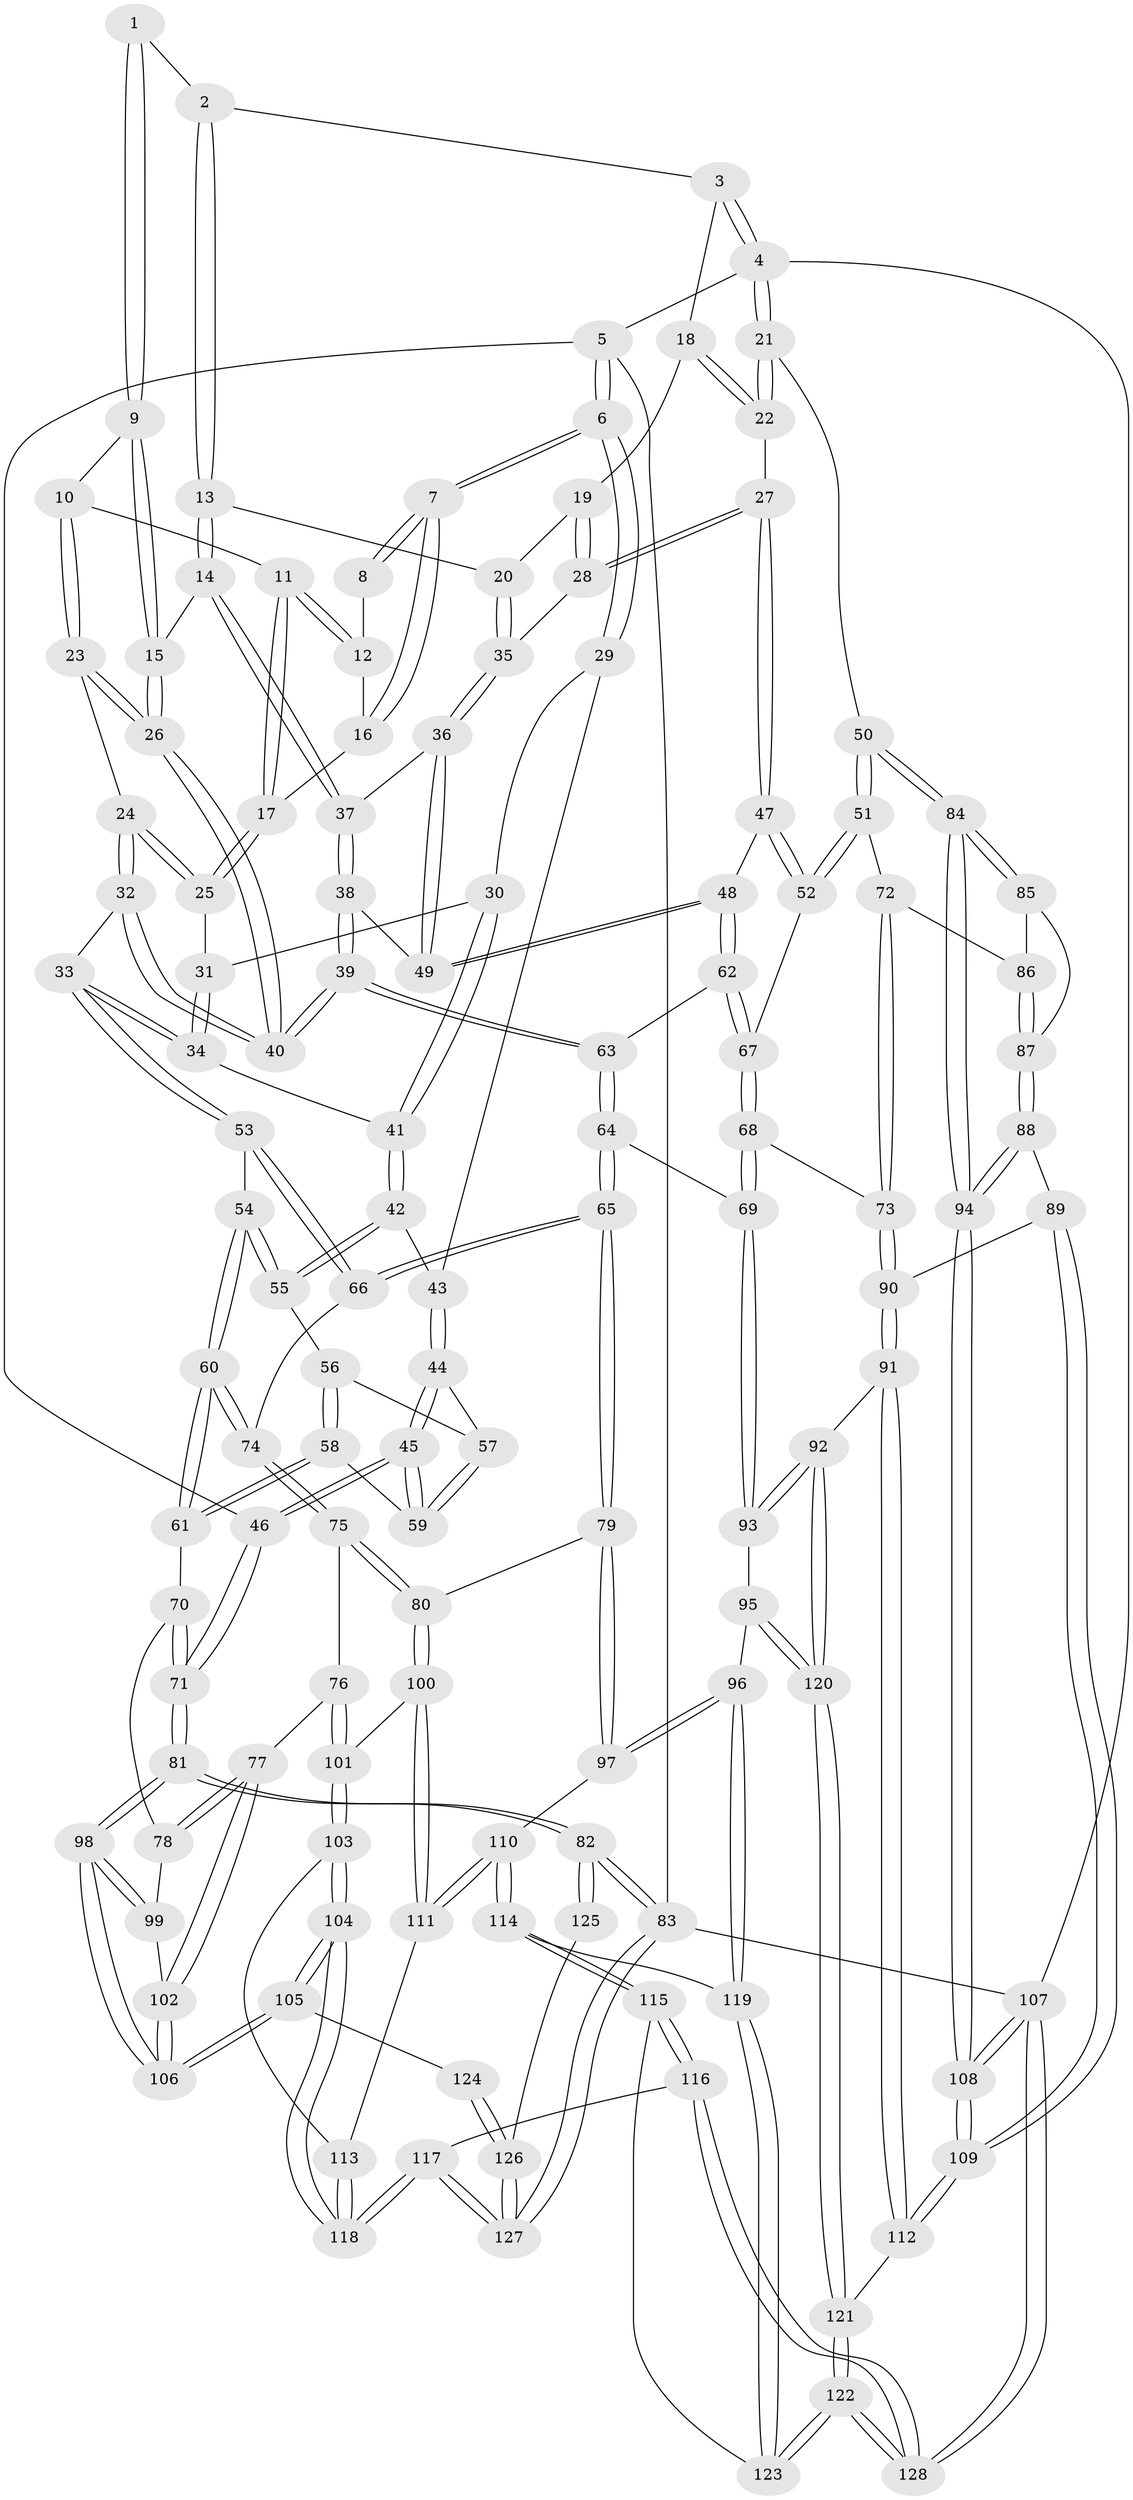 // coarse degree distribution, {4: 0.3815789473684211, 3: 0.09210526315789473, 8: 0.013157894736842105, 5: 0.4342105263157895, 2: 0.013157894736842105, 7: 0.02631578947368421, 6: 0.039473684210526314}
// Generated by graph-tools (version 1.1) at 2025/05/03/04/25 22:05:07]
// undirected, 128 vertices, 317 edges
graph export_dot {
graph [start="1"]
  node [color=gray90,style=filled];
  1 [pos="+0.5182617795886442+0"];
  2 [pos="+0.5735289047462253+0"];
  3 [pos="+1+0"];
  4 [pos="+1+0"];
  5 [pos="+0+0"];
  6 [pos="+0+0"];
  7 [pos="+0+0"];
  8 [pos="+0.291579949890935+0"];
  9 [pos="+0.48494724626412955+0.015834170881441248"];
  10 [pos="+0.41565891157026097+0.07477814340007354"];
  11 [pos="+0.3807443911496292+0.06620001157528405"];
  12 [pos="+0.3250609723358686+0"];
  13 [pos="+0.6552667651271711+0.1296299876094493"];
  14 [pos="+0.6498585507896405+0.1332908437471686"];
  15 [pos="+0.5892963611522651+0.14160760531091254"];
  16 [pos="+0.28400918862019003+0.05485240371904444"];
  17 [pos="+0.2764412870563932+0.12088884446406797"];
  18 [pos="+0.8885978933874312+0"];
  19 [pos="+0.8532413466049888+0"];
  20 [pos="+0.6887908792368429+0.12423688153373233"];
  21 [pos="+1+0.26805545256812446"];
  22 [pos="+0.9940235829588957+0.2552124818683227"];
  23 [pos="+0.41726315750902443+0.08616995252796744"];
  24 [pos="+0.359123952898408+0.1943387140430894"];
  25 [pos="+0.26767802214834235+0.13195541220857535"];
  26 [pos="+0.5044369115083759+0.21708344475540708"];
  27 [pos="+0.9113957900386895+0.25373138054532557"];
  28 [pos="+0.8891109659334585+0.23477081757831952"];
  29 [pos="+0.03546959457468468+0.05120341771867428"];
  30 [pos="+0.14943578500685026+0.12797849355292495"];
  31 [pos="+0.25850234500593594+0.13429928400933636"];
  32 [pos="+0.41098471176697526+0.28715639405651694"];
  33 [pos="+0.32013750707495175+0.327318708780418"];
  34 [pos="+0.27847513219391234+0.3102360662154872"];
  35 [pos="+0.7943143503360236+0.23697399483219747"];
  36 [pos="+0.7399010081475905+0.2998210507518789"];
  37 [pos="+0.6640470611513599+0.2511446818684296"];
  38 [pos="+0.5940432781614613+0.33671934950874"];
  39 [pos="+0.5255150799957744+0.37416024723093666"];
  40 [pos="+0.4665961435840884+0.29368788985341493"];
  41 [pos="+0.18604266710862913+0.30382022962459737"];
  42 [pos="+0.1736134339937704+0.3154281397416689"];
  43 [pos="+0.07312885939304713+0.2958651005756491"];
  44 [pos="+0+0.36339842289300023"];
  45 [pos="+0+0.42891361788496124"];
  46 [pos="+0+0.43405933854656287"];
  47 [pos="+0.8846327380641513+0.3199650704959159"];
  48 [pos="+0.7580291698409382+0.3845847166768352"];
  49 [pos="+0.7379078458941081+0.3396991604913851"];
  50 [pos="+1+0.5540426135695463"];
  51 [pos="+1+0.5430853776251057"];
  52 [pos="+0.910709075177795+0.4615931689452057"];
  53 [pos="+0.3119295632706403+0.3712684531947408"];
  54 [pos="+0.2122921395838308+0.4755886512804259"];
  55 [pos="+0.16772452404565702+0.3355158678195786"];
  56 [pos="+0.16729000052338727+0.33589868094050807"];
  57 [pos="+0.11437133447794741+0.36532347589820724"];
  58 [pos="+0.09674843182645494+0.47613879139412857"];
  59 [pos="+0.06776916444178822+0.46520102734131513"];
  60 [pos="+0.1976477894276447+0.5290766097938363"];
  61 [pos="+0.17450775278247616+0.5262163499407285"];
  62 [pos="+0.7568381041252593+0.39532572415006756"];
  63 [pos="+0.52675503599468+0.3821358808674642"];
  64 [pos="+0.5306656155885314+0.5748279699580772"];
  65 [pos="+0.5109239825950984+0.5848930710345345"];
  66 [pos="+0.39358997868038786+0.5470099886959183"];
  67 [pos="+0.7626255348733401+0.4442075868233657"];
  68 [pos="+0.6715277784484374+0.5797008784140117"];
  69 [pos="+0.5517887179331177+0.5803415304242654"];
  70 [pos="+0.15898143195983794+0.5378062724525622"];
  71 [pos="+0+0.6300715711983993"];
  72 [pos="+0.8912219964813801+0.6006993902658514"];
  73 [pos="+0.7508731955997835+0.6326180987286227"];
  74 [pos="+0.22277186195912457+0.5548584354877912"];
  75 [pos="+0.21016182146596823+0.6862945754708909"];
  76 [pos="+0.20053028913817636+0.6984768407675901"];
  77 [pos="+0.19290541853254975+0.7025939540244416"];
  78 [pos="+0.013778856036836328+0.6815061667386664"];
  79 [pos="+0.47659541217012186+0.6497237704590418"];
  80 [pos="+0.4193014474292884+0.7282406055072626"];
  81 [pos="+0+0.7047299304119645"];
  82 [pos="+0+0.7539080299959509"];
  83 [pos="+0+1"];
  84 [pos="+1+0.6610949983343424"];
  85 [pos="+0.9750386040368233+0.7050569030805455"];
  86 [pos="+0.8956256681880952+0.713431139402301"];
  87 [pos="+0.8877660847563429+0.738762414740071"];
  88 [pos="+0.8837207576060171+0.7468926941833132"];
  89 [pos="+0.836158009152368+0.7793234874280609"];
  90 [pos="+0.7796151408614785+0.7589763011837554"];
  91 [pos="+0.7348778420589148+0.8166476829185488"];
  92 [pos="+0.7238316639503107+0.8225234670815722"];
  93 [pos="+0.6169782891062073+0.7525176770449132"];
  94 [pos="+1+0.7976203066935001"];
  95 [pos="+0.5899867216411009+0.8479767637053328"];
  96 [pos="+0.5797519913059669+0.8497116707438904"];
  97 [pos="+0.5759417704186899+0.8467218027368932"];
  98 [pos="+0+0.7039349013951015"];
  99 [pos="+0.009075104004910104+0.6825070286065652"];
  100 [pos="+0.4153555797804622+0.748006358589795"];
  101 [pos="+0.2676726851291035+0.8105599054716387"];
  102 [pos="+0.1462625888094761+0.8128051028051251"];
  103 [pos="+0.24856292391575893+0.8773193068510041"];
  104 [pos="+0.2312792444606287+0.918946925667855"];
  105 [pos="+0.14840597188719443+0.8503069529030651"];
  106 [pos="+0.14524763215918898+0.8173900835351604"];
  107 [pos="+1+1"];
  108 [pos="+1+1"];
  109 [pos="+1+1"];
  110 [pos="+0.43737325731526633+0.8112203884426287"];
  111 [pos="+0.4193043648501366+0.7838568722740485"];
  112 [pos="+0.8148092957156525+0.9201826232766384"];
  113 [pos="+0.4104477318580324+0.7953776781908083"];
  114 [pos="+0.4605552018250794+0.8842941940883197"];
  115 [pos="+0.43158925225122735+1"];
  116 [pos="+0.3229938497277573+1"];
  117 [pos="+0.28659816825008333+1"];
  118 [pos="+0.2678252153012571+1"];
  119 [pos="+0.5490374453780408+0.8938405488508255"];
  120 [pos="+0.6741070370831702+0.8818912207942419"];
  121 [pos="+0.6754439984560863+0.9219179364048595"];
  122 [pos="+0.6601370567440237+1"];
  123 [pos="+0.5540241678153649+0.9305732472082932"];
  124 [pos="+0.114737624498769+0.8627705818621052"];
  125 [pos="+0.014724914506248899+0.8512082054109041"];
  126 [pos="+0.07339215387425743+0.9428937128400573"];
  127 [pos="+0.03351788536641365+1"];
  128 [pos="+0.7010452539524927+1"];
  1 -- 2;
  1 -- 9;
  1 -- 9;
  2 -- 3;
  2 -- 13;
  2 -- 13;
  3 -- 4;
  3 -- 4;
  3 -- 18;
  4 -- 5;
  4 -- 21;
  4 -- 21;
  4 -- 107;
  5 -- 6;
  5 -- 6;
  5 -- 46;
  5 -- 83;
  6 -- 7;
  6 -- 7;
  6 -- 29;
  6 -- 29;
  7 -- 8;
  7 -- 8;
  7 -- 16;
  7 -- 16;
  8 -- 12;
  9 -- 10;
  9 -- 15;
  9 -- 15;
  10 -- 11;
  10 -- 23;
  10 -- 23;
  11 -- 12;
  11 -- 12;
  11 -- 17;
  11 -- 17;
  12 -- 16;
  13 -- 14;
  13 -- 14;
  13 -- 20;
  14 -- 15;
  14 -- 37;
  14 -- 37;
  15 -- 26;
  15 -- 26;
  16 -- 17;
  17 -- 25;
  17 -- 25;
  18 -- 19;
  18 -- 22;
  18 -- 22;
  19 -- 20;
  19 -- 28;
  19 -- 28;
  20 -- 35;
  20 -- 35;
  21 -- 22;
  21 -- 22;
  21 -- 50;
  22 -- 27;
  23 -- 24;
  23 -- 26;
  23 -- 26;
  24 -- 25;
  24 -- 25;
  24 -- 32;
  24 -- 32;
  25 -- 31;
  26 -- 40;
  26 -- 40;
  27 -- 28;
  27 -- 28;
  27 -- 47;
  27 -- 47;
  28 -- 35;
  29 -- 30;
  29 -- 43;
  30 -- 31;
  30 -- 41;
  30 -- 41;
  31 -- 34;
  31 -- 34;
  32 -- 33;
  32 -- 40;
  32 -- 40;
  33 -- 34;
  33 -- 34;
  33 -- 53;
  33 -- 53;
  34 -- 41;
  35 -- 36;
  35 -- 36;
  36 -- 37;
  36 -- 49;
  36 -- 49;
  37 -- 38;
  37 -- 38;
  38 -- 39;
  38 -- 39;
  38 -- 49;
  39 -- 40;
  39 -- 40;
  39 -- 63;
  39 -- 63;
  41 -- 42;
  41 -- 42;
  42 -- 43;
  42 -- 55;
  42 -- 55;
  43 -- 44;
  43 -- 44;
  44 -- 45;
  44 -- 45;
  44 -- 57;
  45 -- 46;
  45 -- 46;
  45 -- 59;
  45 -- 59;
  46 -- 71;
  46 -- 71;
  47 -- 48;
  47 -- 52;
  47 -- 52;
  48 -- 49;
  48 -- 49;
  48 -- 62;
  48 -- 62;
  50 -- 51;
  50 -- 51;
  50 -- 84;
  50 -- 84;
  51 -- 52;
  51 -- 52;
  51 -- 72;
  52 -- 67;
  53 -- 54;
  53 -- 66;
  53 -- 66;
  54 -- 55;
  54 -- 55;
  54 -- 60;
  54 -- 60;
  55 -- 56;
  56 -- 57;
  56 -- 58;
  56 -- 58;
  57 -- 59;
  57 -- 59;
  58 -- 59;
  58 -- 61;
  58 -- 61;
  60 -- 61;
  60 -- 61;
  60 -- 74;
  60 -- 74;
  61 -- 70;
  62 -- 63;
  62 -- 67;
  62 -- 67;
  63 -- 64;
  63 -- 64;
  64 -- 65;
  64 -- 65;
  64 -- 69;
  65 -- 66;
  65 -- 66;
  65 -- 79;
  65 -- 79;
  66 -- 74;
  67 -- 68;
  67 -- 68;
  68 -- 69;
  68 -- 69;
  68 -- 73;
  69 -- 93;
  69 -- 93;
  70 -- 71;
  70 -- 71;
  70 -- 78;
  71 -- 81;
  71 -- 81;
  72 -- 73;
  72 -- 73;
  72 -- 86;
  73 -- 90;
  73 -- 90;
  74 -- 75;
  74 -- 75;
  75 -- 76;
  75 -- 80;
  75 -- 80;
  76 -- 77;
  76 -- 101;
  76 -- 101;
  77 -- 78;
  77 -- 78;
  77 -- 102;
  77 -- 102;
  78 -- 99;
  79 -- 80;
  79 -- 97;
  79 -- 97;
  80 -- 100;
  80 -- 100;
  81 -- 82;
  81 -- 82;
  81 -- 98;
  81 -- 98;
  82 -- 83;
  82 -- 83;
  82 -- 125;
  82 -- 125;
  83 -- 127;
  83 -- 127;
  83 -- 107;
  84 -- 85;
  84 -- 85;
  84 -- 94;
  84 -- 94;
  85 -- 86;
  85 -- 87;
  86 -- 87;
  86 -- 87;
  87 -- 88;
  87 -- 88;
  88 -- 89;
  88 -- 94;
  88 -- 94;
  89 -- 90;
  89 -- 109;
  89 -- 109;
  90 -- 91;
  90 -- 91;
  91 -- 92;
  91 -- 112;
  91 -- 112;
  92 -- 93;
  92 -- 93;
  92 -- 120;
  92 -- 120;
  93 -- 95;
  94 -- 108;
  94 -- 108;
  95 -- 96;
  95 -- 120;
  95 -- 120;
  96 -- 97;
  96 -- 97;
  96 -- 119;
  96 -- 119;
  97 -- 110;
  98 -- 99;
  98 -- 99;
  98 -- 106;
  98 -- 106;
  99 -- 102;
  100 -- 101;
  100 -- 111;
  100 -- 111;
  101 -- 103;
  101 -- 103;
  102 -- 106;
  102 -- 106;
  103 -- 104;
  103 -- 104;
  103 -- 113;
  104 -- 105;
  104 -- 105;
  104 -- 118;
  104 -- 118;
  105 -- 106;
  105 -- 106;
  105 -- 124;
  107 -- 108;
  107 -- 108;
  107 -- 128;
  107 -- 128;
  108 -- 109;
  108 -- 109;
  109 -- 112;
  109 -- 112;
  110 -- 111;
  110 -- 111;
  110 -- 114;
  110 -- 114;
  111 -- 113;
  112 -- 121;
  113 -- 118;
  113 -- 118;
  114 -- 115;
  114 -- 115;
  114 -- 119;
  115 -- 116;
  115 -- 116;
  115 -- 123;
  116 -- 117;
  116 -- 128;
  116 -- 128;
  117 -- 118;
  117 -- 118;
  117 -- 127;
  117 -- 127;
  119 -- 123;
  119 -- 123;
  120 -- 121;
  120 -- 121;
  121 -- 122;
  121 -- 122;
  122 -- 123;
  122 -- 123;
  122 -- 128;
  122 -- 128;
  124 -- 126;
  124 -- 126;
  125 -- 126;
  126 -- 127;
  126 -- 127;
}
